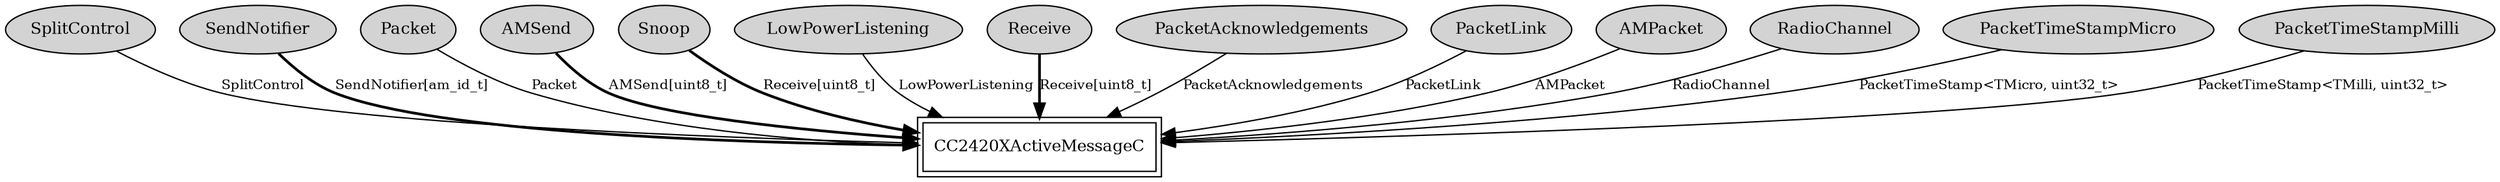 digraph "tos.platforms.telosa.chips.cc2420x.tmicro.am.ActiveMessageC" {
  n0x414c2ec8 [shape=ellipse, style=filled, label="SplitControl", fontsize=12];
  "CC2420XActiveMessageC" [fontsize=12, shape=box,peripheries=2, URL="../chtml/tos.chips.cc2420x.CC2420XActiveMessageC.html"];
  n0x414beea0 [shape=ellipse, style=filled, label="SendNotifier", fontsize=12];
  "CC2420XActiveMessageC" [fontsize=12, shape=box,peripheries=2, URL="../chtml/tos.chips.cc2420x.CC2420XActiveMessageC.html"];
  n0x414bd240 [shape=ellipse, style=filled, label="Packet", fontsize=12];
  "CC2420XActiveMessageC" [fontsize=12, shape=box,peripheries=2, URL="../chtml/tos.chips.cc2420x.CC2420XActiveMessageC.html"];
  n0x414bf7c0 [shape=ellipse, style=filled, label="AMSend", fontsize=12];
  "CC2420XActiveMessageC" [fontsize=12, shape=box,peripheries=2, URL="../chtml/tos.chips.cc2420x.CC2420XActiveMessageC.html"];
  n0x414be828 [shape=ellipse, style=filled, label="Snoop", fontsize=12];
  "CC2420XActiveMessageC" [fontsize=12, shape=box,peripheries=2, URL="../chtml/tos.chips.cc2420x.CC2420XActiveMessageC.html"];
  n0x414bcc18 [shape=ellipse, style=filled, label="LowPowerListening", fontsize=12];
  "CC2420XActiveMessageC" [fontsize=12, shape=box,peripheries=2, URL="../chtml/tos.chips.cc2420x.CC2420XActiveMessageC.html"];
  n0x414be190 [shape=ellipse, style=filled, label="Receive", fontsize=12];
  "CC2420XActiveMessageC" [fontsize=12, shape=box,peripheries=2, URL="../chtml/tos.chips.cc2420x.CC2420XActiveMessageC.html"];
  n0x414bc690 [shape=ellipse, style=filled, label="PacketAcknowledgements", fontsize=12];
  "CC2420XActiveMessageC" [fontsize=12, shape=box,peripheries=2, URL="../chtml/tos.chips.cc2420x.CC2420XActiveMessageC.html"];
  n0x414bb298 [shape=ellipse, style=filled, label="PacketLink", fontsize=12];
  "CC2420XActiveMessageC" [fontsize=12, shape=box,peripheries=2, URL="../chtml/tos.chips.cc2420x.CC2420XActiveMessageC.html"];
  n0x414bd930 [shape=ellipse, style=filled, label="AMPacket", fontsize=12];
  "CC2420XActiveMessageC" [fontsize=12, shape=box,peripheries=2, URL="../chtml/tos.chips.cc2420x.CC2420XActiveMessageC.html"];
  n0x414bb9b0 [shape=ellipse, style=filled, label="RadioChannel", fontsize=12];
  "CC2420XActiveMessageC" [fontsize=12, shape=box,peripheries=2, URL="../chtml/tos.chips.cc2420x.CC2420XActiveMessageC.html"];
  n0x414b9218 [shape=ellipse, style=filled, label="PacketTimeStampMicro", fontsize=12];
  "CC2420XActiveMessageC" [fontsize=12, shape=box,peripheries=2, URL="../chtml/tos.chips.cc2420x.CC2420XActiveMessageC.html"];
  n0x414b8bf0 [shape=ellipse, style=filled, label="PacketTimeStampMilli", fontsize=12];
  "CC2420XActiveMessageC" [fontsize=12, shape=box,peripheries=2, URL="../chtml/tos.chips.cc2420x.CC2420XActiveMessageC.html"];
  "n0x414c2ec8" -> "CC2420XActiveMessageC" [label="SplitControl", URL="../ihtml/tos.interfaces.SplitControl.html", fontsize=10];
  "n0x414beea0" -> "CC2420XActiveMessageC" [label="SendNotifier[am_id_t]", style=bold, URL="../ihtml/tos.interfaces.SendNotifier.html", fontsize=10];
  "n0x414bd240" -> "CC2420XActiveMessageC" [label="Packet", URL="../ihtml/tos.interfaces.Packet.html", fontsize=10];
  "n0x414bf7c0" -> "CC2420XActiveMessageC" [label="AMSend[uint8_t]", style=bold, URL="../ihtml/tos.interfaces.AMSend.html", fontsize=10];
  "n0x414be828" -> "CC2420XActiveMessageC" [label="Receive[uint8_t]", style=bold, URL="../ihtml/tos.interfaces.Receive.html", fontsize=10];
  "n0x414bcc18" -> "CC2420XActiveMessageC" [label="LowPowerListening", URL="../ihtml/tos.interfaces.LowPowerListening.html", fontsize=10];
  "n0x414be190" -> "CC2420XActiveMessageC" [label="Receive[uint8_t]", style=bold, URL="../ihtml/tos.interfaces.Receive.html", fontsize=10];
  "n0x414bc690" -> "CC2420XActiveMessageC" [label="PacketAcknowledgements", URL="../ihtml/tos.interfaces.PacketAcknowledgements.html", fontsize=10];
  "n0x414bb298" -> "CC2420XActiveMessageC" [label="PacketLink", URL="../ihtml/tos.interfaces.PacketLink.html", fontsize=10];
  "n0x414bd930" -> "CC2420XActiveMessageC" [label="AMPacket", URL="../ihtml/tos.interfaces.AMPacket.html", fontsize=10];
  "n0x414bb9b0" -> "CC2420XActiveMessageC" [label="RadioChannel", URL="../ihtml/tos.lib.rfxlink.util.RadioChannel.html", fontsize=10];
  "n0x414b9218" -> "CC2420XActiveMessageC" [label="PacketTimeStamp<TMicro, uint32_t>", URL="../ihtml/tos.interfaces.PacketTimeStamp.html", fontsize=10];
  "n0x414b8bf0" -> "CC2420XActiveMessageC" [label="PacketTimeStamp<TMilli, uint32_t>", URL="../ihtml/tos.interfaces.PacketTimeStamp.html", fontsize=10];
}
